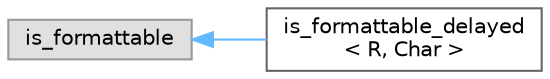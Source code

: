 digraph "类继承关系图"
{
 // LATEX_PDF_SIZE
  bgcolor="transparent";
  edge [fontname=Helvetica,fontsize=10,labelfontname=Helvetica,labelfontsize=10];
  node [fontname=Helvetica,fontsize=10,shape=box,height=0.2,width=0.4];
  rankdir="LR";
  Node0 [id="Node000000",label="is_formattable",height=0.2,width=0.4,color="grey60", fillcolor="#E0E0E0", style="filled",tooltip=" "];
  Node0 -> Node1 [id="edge278_Node000000_Node000001",dir="back",color="steelblue1",style="solid",tooltip=" "];
  Node1 [id="Node000001",label="is_formattable_delayed\l\< R, Char \>",height=0.2,width=0.4,color="grey40", fillcolor="white", style="filled",URL="$structdetail_1_1is__formattable__delayed.html",tooltip=" "];
}
